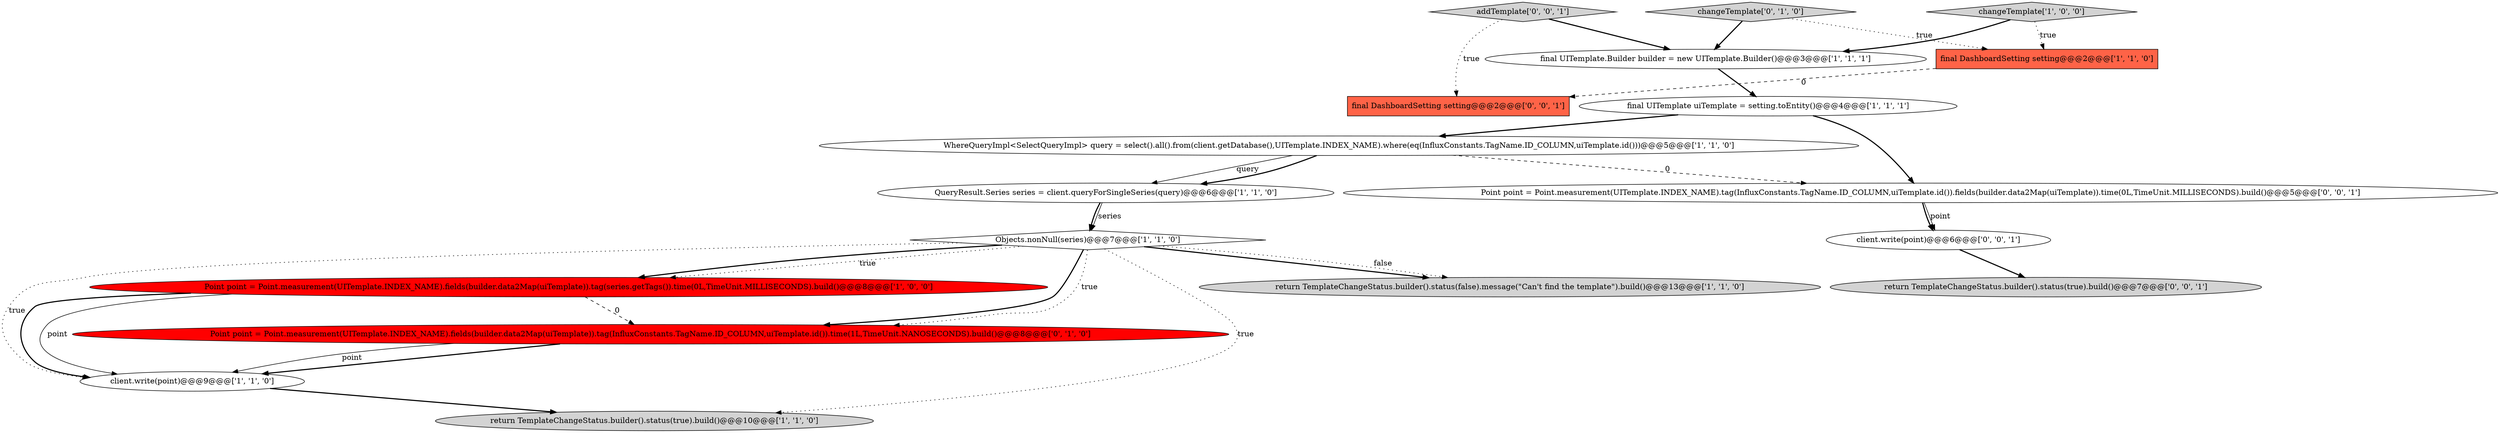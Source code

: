 digraph {
16 [style = filled, label = "client.write(point)@@@6@@@['0', '0', '1']", fillcolor = white, shape = ellipse image = "AAA0AAABBB3BBB"];
6 [style = filled, label = "client.write(point)@@@9@@@['1', '1', '0']", fillcolor = white, shape = ellipse image = "AAA0AAABBB1BBB"];
2 [style = filled, label = "Point point = Point.measurement(UITemplate.INDEX_NAME).fields(builder.data2Map(uiTemplate)).tag(series.getTags()).time(0L,TimeUnit.MILLISECONDS).build()@@@8@@@['1', '0', '0']", fillcolor = red, shape = ellipse image = "AAA1AAABBB1BBB"];
4 [style = filled, label = "final UITemplate uiTemplate = setting.toEntity()@@@4@@@['1', '1', '1']", fillcolor = white, shape = ellipse image = "AAA0AAABBB1BBB"];
11 [style = filled, label = "Point point = Point.measurement(UITemplate.INDEX_NAME).fields(builder.data2Map(uiTemplate)).tag(InfluxConstants.TagName.ID_COLUMN,uiTemplate.id()).time(1L,TimeUnit.NANOSECONDS).build()@@@8@@@['0', '1', '0']", fillcolor = red, shape = ellipse image = "AAA1AAABBB2BBB"];
0 [style = filled, label = "WhereQueryImpl<SelectQueryImpl> query = select().all().from(client.getDatabase(),UITemplate.INDEX_NAME).where(eq(InfluxConstants.TagName.ID_COLUMN,uiTemplate.id()))@@@5@@@['1', '1', '0']", fillcolor = white, shape = ellipse image = "AAA0AAABBB1BBB"];
15 [style = filled, label = "addTemplate['0', '0', '1']", fillcolor = lightgray, shape = diamond image = "AAA0AAABBB3BBB"];
1 [style = filled, label = "return TemplateChangeStatus.builder().status(true).build()@@@10@@@['1', '1', '0']", fillcolor = lightgray, shape = ellipse image = "AAA0AAABBB1BBB"];
9 [style = filled, label = "Objects.nonNull(series)@@@7@@@['1', '1', '0']", fillcolor = white, shape = diamond image = "AAA0AAABBB1BBB"];
7 [style = filled, label = "final DashboardSetting setting@@@2@@@['1', '1', '0']", fillcolor = tomato, shape = box image = "AAA0AAABBB1BBB"];
5 [style = filled, label = "QueryResult.Series series = client.queryForSingleSeries(query)@@@6@@@['1', '1', '0']", fillcolor = white, shape = ellipse image = "AAA0AAABBB1BBB"];
10 [style = filled, label = "return TemplateChangeStatus.builder().status(false).message(\"Can't find the template\").build()@@@13@@@['1', '1', '0']", fillcolor = lightgray, shape = ellipse image = "AAA0AAABBB1BBB"];
17 [style = filled, label = "final DashboardSetting setting@@@2@@@['0', '0', '1']", fillcolor = tomato, shape = box image = "AAA0AAABBB3BBB"];
13 [style = filled, label = "return TemplateChangeStatus.builder().status(true).build()@@@7@@@['0', '0', '1']", fillcolor = lightgray, shape = ellipse image = "AAA0AAABBB3BBB"];
12 [style = filled, label = "changeTemplate['0', '1', '0']", fillcolor = lightgray, shape = diamond image = "AAA0AAABBB2BBB"];
3 [style = filled, label = "final UITemplate.Builder builder = new UITemplate.Builder()@@@3@@@['1', '1', '1']", fillcolor = white, shape = ellipse image = "AAA0AAABBB1BBB"];
14 [style = filled, label = "Point point = Point.measurement(UITemplate.INDEX_NAME).tag(InfluxConstants.TagName.ID_COLUMN,uiTemplate.id()).fields(builder.data2Map(uiTemplate)).time(0L,TimeUnit.MILLISECONDS).build()@@@5@@@['0', '0', '1']", fillcolor = white, shape = ellipse image = "AAA0AAABBB3BBB"];
8 [style = filled, label = "changeTemplate['1', '0', '0']", fillcolor = lightgray, shape = diamond image = "AAA0AAABBB1BBB"];
14->16 [style = bold, label=""];
4->14 [style = bold, label=""];
16->13 [style = bold, label=""];
9->11 [style = bold, label=""];
5->9 [style = bold, label=""];
9->2 [style = bold, label=""];
7->17 [style = dashed, label="0"];
2->6 [style = bold, label=""];
2->6 [style = solid, label="point"];
11->6 [style = solid, label="point"];
9->11 [style = dotted, label="true"];
11->6 [style = bold, label=""];
8->3 [style = bold, label=""];
8->7 [style = dotted, label="true"];
9->10 [style = bold, label=""];
0->5 [style = solid, label="query"];
15->3 [style = bold, label=""];
9->6 [style = dotted, label="true"];
3->4 [style = bold, label=""];
4->0 [style = bold, label=""];
5->9 [style = solid, label="series"];
15->17 [style = dotted, label="true"];
0->14 [style = dashed, label="0"];
6->1 [style = bold, label=""];
9->2 [style = dotted, label="true"];
9->1 [style = dotted, label="true"];
2->11 [style = dashed, label="0"];
12->3 [style = bold, label=""];
12->7 [style = dotted, label="true"];
9->10 [style = dotted, label="false"];
14->16 [style = solid, label="point"];
0->5 [style = bold, label=""];
}
